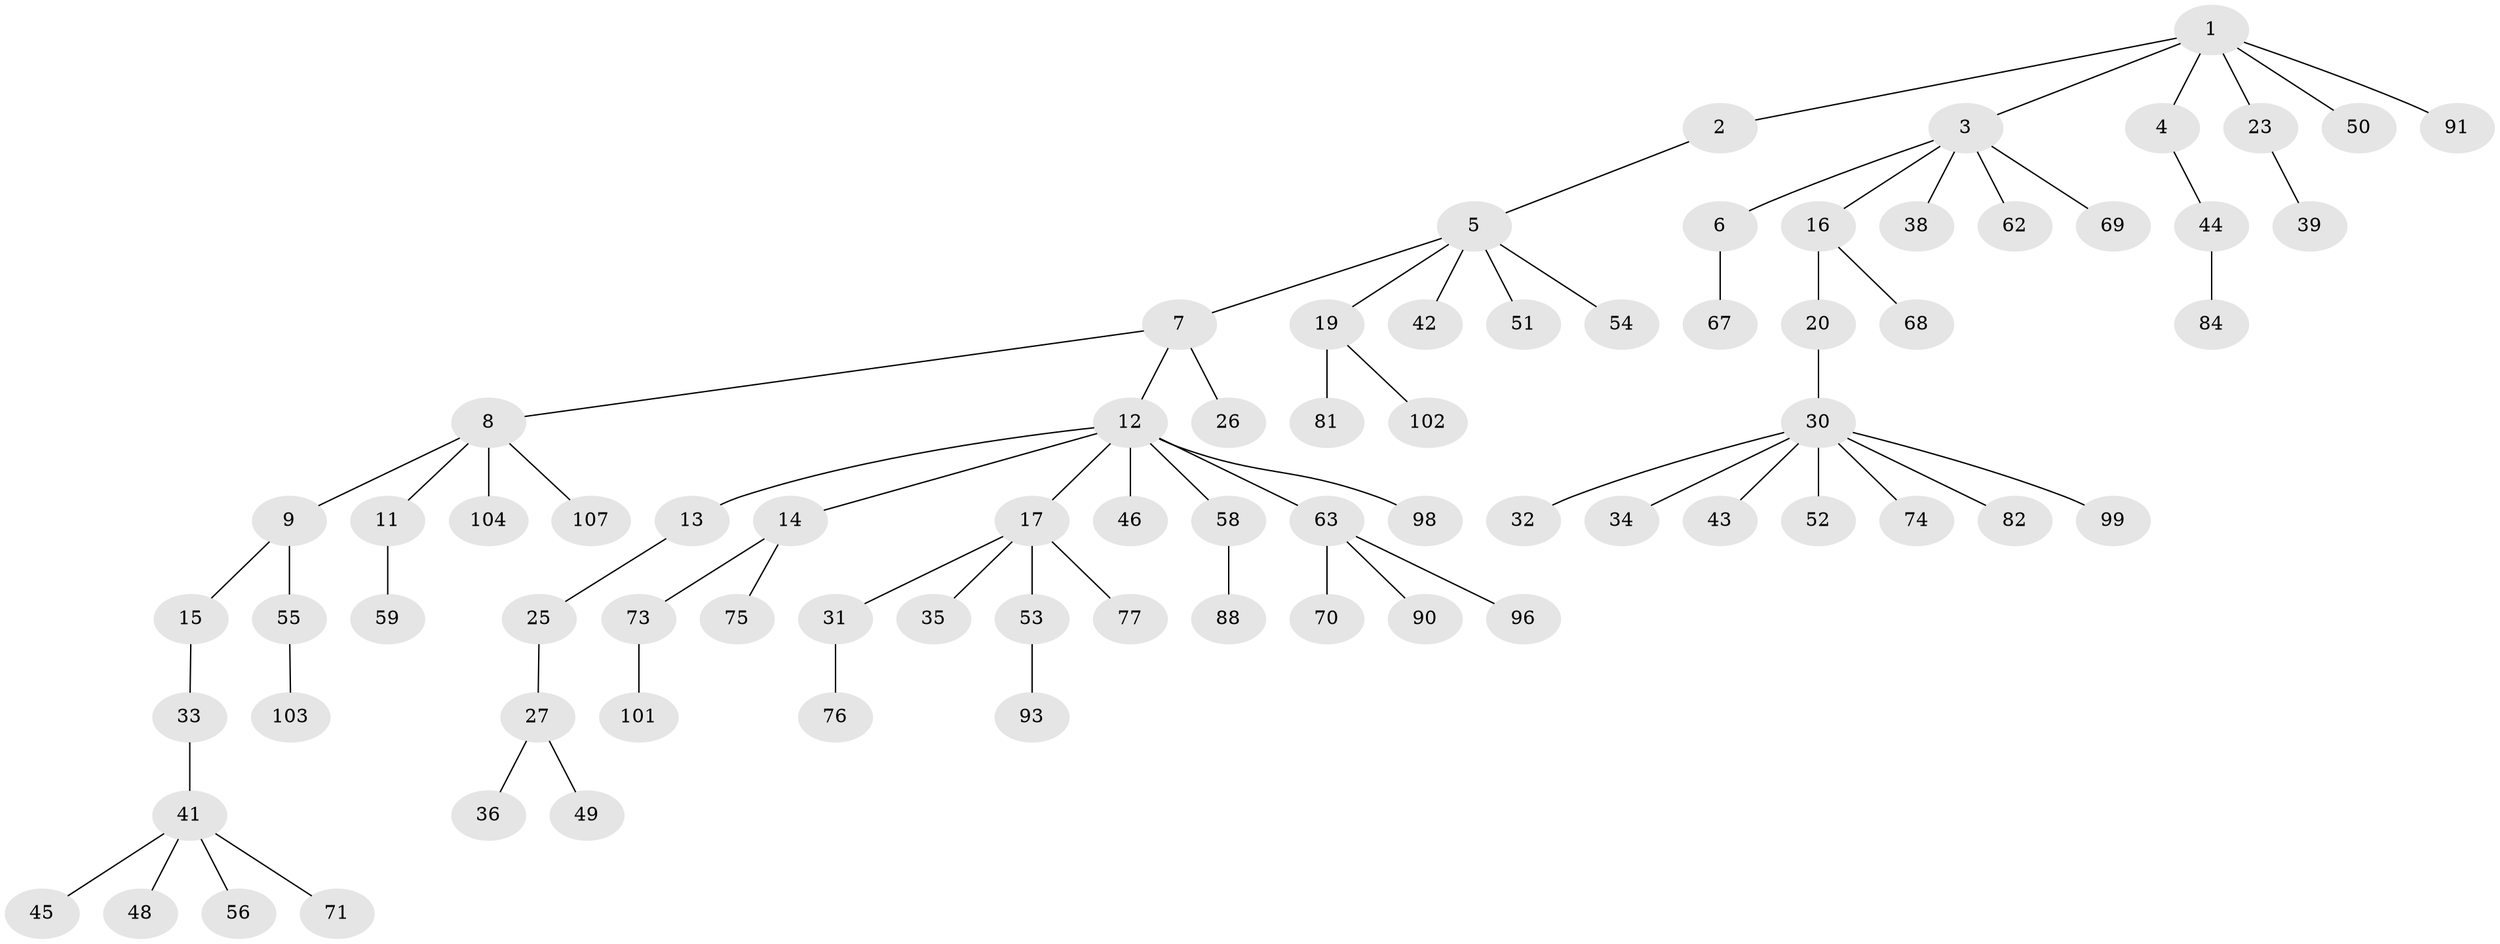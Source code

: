 // original degree distribution, {5: 0.01834862385321101, 3: 0.1743119266055046, 7: 0.03669724770642202, 2: 0.1834862385321101, 4: 0.03669724770642202, 6: 0.009174311926605505, 1: 0.5412844036697247}
// Generated by graph-tools (version 1.1) at 2025/42/03/06/25 10:42:05]
// undirected, 75 vertices, 74 edges
graph export_dot {
graph [start="1"]
  node [color=gray90,style=filled];
  1 [super="+18"];
  2 [super="+105"];
  3 [super="+10"];
  4;
  5 [super="+37"];
  6 [super="+24"];
  7;
  8 [super="+95"];
  9;
  11 [super="+40"];
  12 [super="+28"];
  13 [super="+86"];
  14;
  15 [super="+108"];
  16 [super="+94"];
  17 [super="+22"];
  19 [super="+21"];
  20 [super="+72"];
  23;
  25 [super="+100"];
  26 [super="+97"];
  27 [super="+29"];
  30 [super="+60"];
  31 [super="+64"];
  32;
  33;
  34;
  35;
  36 [super="+57"];
  38;
  39;
  41 [super="+47"];
  42;
  43;
  44 [super="+78"];
  45;
  46 [super="+61"];
  48 [super="+79"];
  49;
  50;
  51 [super="+87"];
  52 [super="+80"];
  53 [super="+65"];
  54;
  55 [super="+85"];
  56 [super="+66"];
  58;
  59;
  62;
  63 [super="+83"];
  67;
  68 [super="+89"];
  69;
  70 [super="+109"];
  71;
  73 [super="+92"];
  74;
  75;
  76;
  77;
  81;
  82;
  84;
  88;
  90;
  91;
  93;
  96;
  98;
  99;
  101;
  102;
  103;
  104 [super="+106"];
  107;
  1 -- 2;
  1 -- 3;
  1 -- 4;
  1 -- 23;
  1 -- 50;
  1 -- 91;
  2 -- 5;
  3 -- 6;
  3 -- 16;
  3 -- 38;
  3 -- 62;
  3 -- 69;
  4 -- 44;
  5 -- 7;
  5 -- 19;
  5 -- 42;
  5 -- 51;
  5 -- 54;
  6 -- 67;
  7 -- 8;
  7 -- 12;
  7 -- 26;
  8 -- 9;
  8 -- 11;
  8 -- 104;
  8 -- 107;
  9 -- 15;
  9 -- 55;
  11 -- 59;
  12 -- 13;
  12 -- 14;
  12 -- 17;
  12 -- 46;
  12 -- 63;
  12 -- 58;
  12 -- 98;
  13 -- 25;
  14 -- 73;
  14 -- 75;
  15 -- 33;
  16 -- 20;
  16 -- 68;
  17 -- 35;
  17 -- 53;
  17 -- 77;
  17 -- 31;
  19 -- 102;
  19 -- 81;
  20 -- 30;
  23 -- 39;
  25 -- 27;
  27 -- 49;
  27 -- 36;
  30 -- 32;
  30 -- 34;
  30 -- 43;
  30 -- 52;
  30 -- 74;
  30 -- 82;
  30 -- 99;
  31 -- 76;
  33 -- 41;
  41 -- 45;
  41 -- 48;
  41 -- 56;
  41 -- 71;
  44 -- 84;
  53 -- 93;
  55 -- 103;
  58 -- 88;
  63 -- 70;
  63 -- 90;
  63 -- 96;
  73 -- 101;
}
